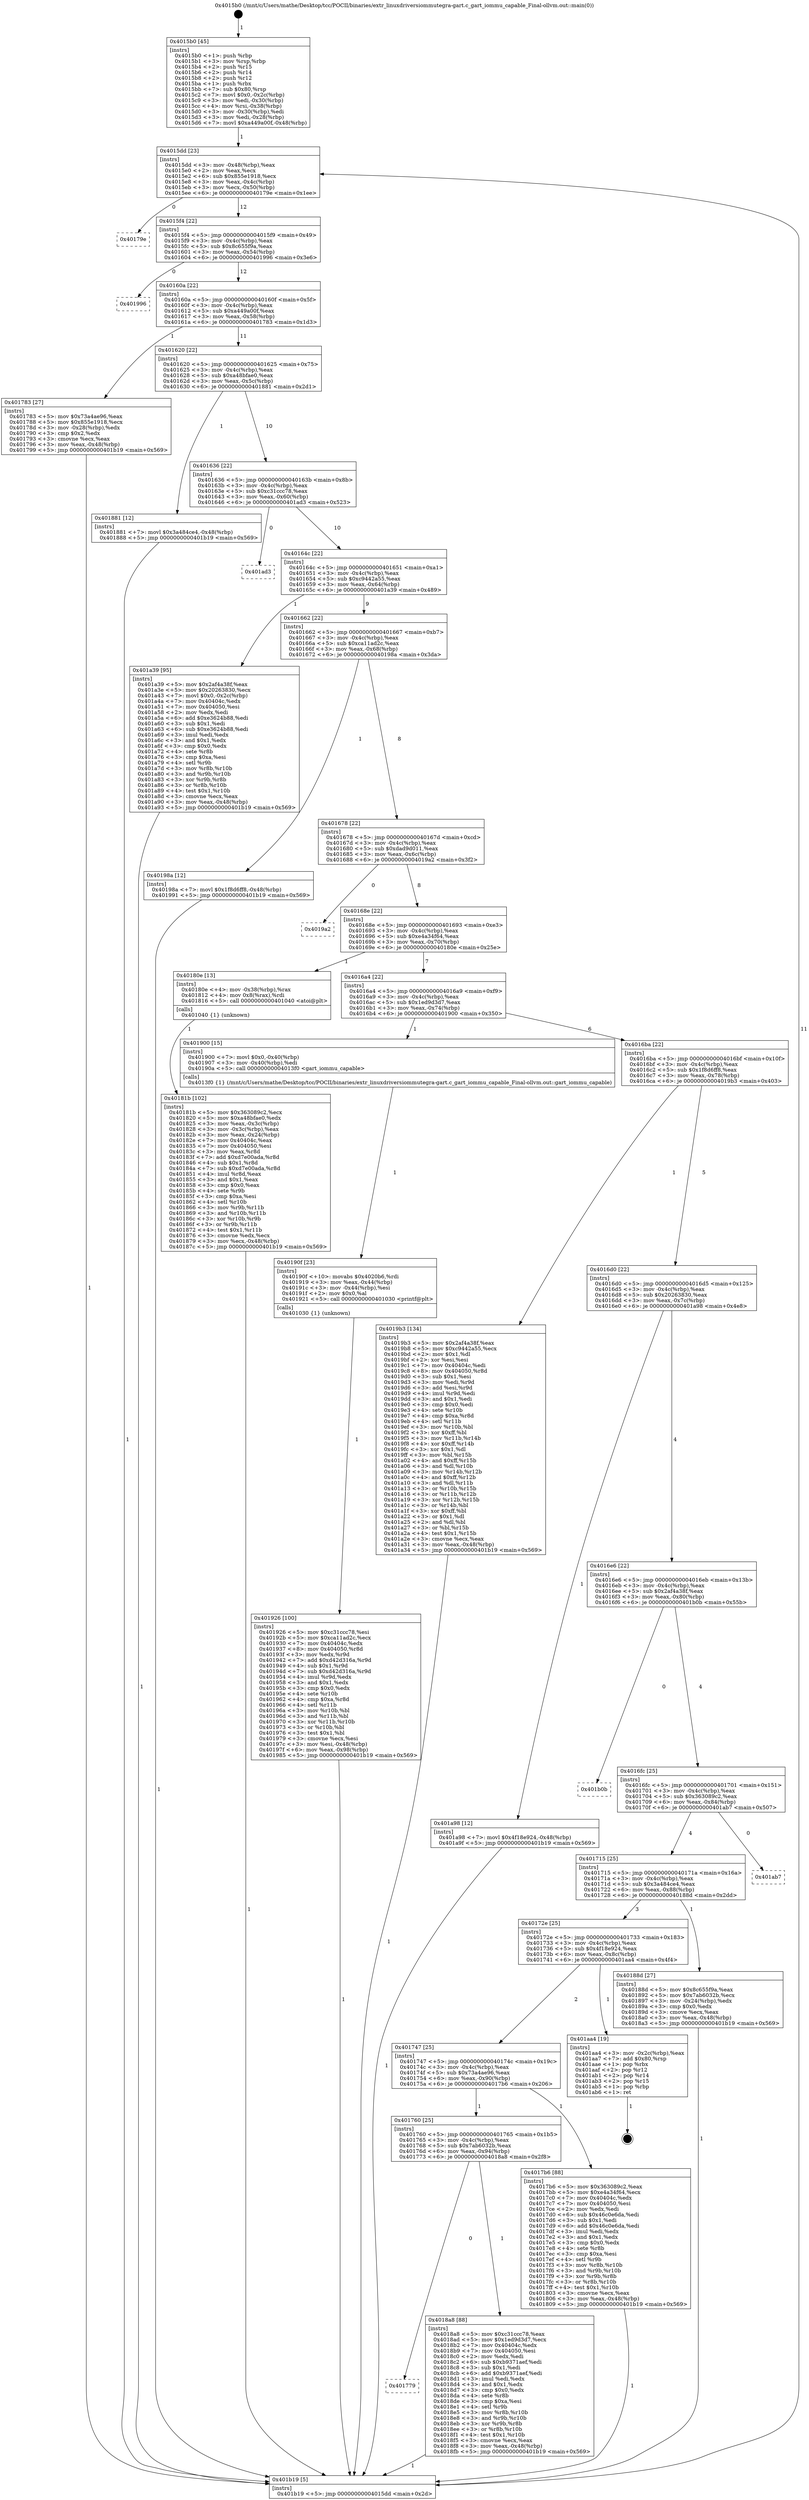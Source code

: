 digraph "0x4015b0" {
  label = "0x4015b0 (/mnt/c/Users/mathe/Desktop/tcc/POCII/binaries/extr_linuxdriversiommutegra-gart.c_gart_iommu_capable_Final-ollvm.out::main(0))"
  labelloc = "t"
  node[shape=record]

  Entry [label="",width=0.3,height=0.3,shape=circle,fillcolor=black,style=filled]
  "0x4015dd" [label="{
     0x4015dd [23]\l
     | [instrs]\l
     &nbsp;&nbsp;0x4015dd \<+3\>: mov -0x48(%rbp),%eax\l
     &nbsp;&nbsp;0x4015e0 \<+2\>: mov %eax,%ecx\l
     &nbsp;&nbsp;0x4015e2 \<+6\>: sub $0x855e1918,%ecx\l
     &nbsp;&nbsp;0x4015e8 \<+3\>: mov %eax,-0x4c(%rbp)\l
     &nbsp;&nbsp;0x4015eb \<+3\>: mov %ecx,-0x50(%rbp)\l
     &nbsp;&nbsp;0x4015ee \<+6\>: je 000000000040179e \<main+0x1ee\>\l
  }"]
  "0x40179e" [label="{
     0x40179e\l
  }", style=dashed]
  "0x4015f4" [label="{
     0x4015f4 [22]\l
     | [instrs]\l
     &nbsp;&nbsp;0x4015f4 \<+5\>: jmp 00000000004015f9 \<main+0x49\>\l
     &nbsp;&nbsp;0x4015f9 \<+3\>: mov -0x4c(%rbp),%eax\l
     &nbsp;&nbsp;0x4015fc \<+5\>: sub $0x8c655f9a,%eax\l
     &nbsp;&nbsp;0x401601 \<+3\>: mov %eax,-0x54(%rbp)\l
     &nbsp;&nbsp;0x401604 \<+6\>: je 0000000000401996 \<main+0x3e6\>\l
  }"]
  Exit [label="",width=0.3,height=0.3,shape=circle,fillcolor=black,style=filled,peripheries=2]
  "0x401996" [label="{
     0x401996\l
  }", style=dashed]
  "0x40160a" [label="{
     0x40160a [22]\l
     | [instrs]\l
     &nbsp;&nbsp;0x40160a \<+5\>: jmp 000000000040160f \<main+0x5f\>\l
     &nbsp;&nbsp;0x40160f \<+3\>: mov -0x4c(%rbp),%eax\l
     &nbsp;&nbsp;0x401612 \<+5\>: sub $0xa449a00f,%eax\l
     &nbsp;&nbsp;0x401617 \<+3\>: mov %eax,-0x58(%rbp)\l
     &nbsp;&nbsp;0x40161a \<+6\>: je 0000000000401783 \<main+0x1d3\>\l
  }"]
  "0x401926" [label="{
     0x401926 [100]\l
     | [instrs]\l
     &nbsp;&nbsp;0x401926 \<+5\>: mov $0xc31ccc78,%esi\l
     &nbsp;&nbsp;0x40192b \<+5\>: mov $0xca11ad2c,%ecx\l
     &nbsp;&nbsp;0x401930 \<+7\>: mov 0x40404c,%edx\l
     &nbsp;&nbsp;0x401937 \<+8\>: mov 0x404050,%r8d\l
     &nbsp;&nbsp;0x40193f \<+3\>: mov %edx,%r9d\l
     &nbsp;&nbsp;0x401942 \<+7\>: add $0xd42d316a,%r9d\l
     &nbsp;&nbsp;0x401949 \<+4\>: sub $0x1,%r9d\l
     &nbsp;&nbsp;0x40194d \<+7\>: sub $0xd42d316a,%r9d\l
     &nbsp;&nbsp;0x401954 \<+4\>: imul %r9d,%edx\l
     &nbsp;&nbsp;0x401958 \<+3\>: and $0x1,%edx\l
     &nbsp;&nbsp;0x40195b \<+3\>: cmp $0x0,%edx\l
     &nbsp;&nbsp;0x40195e \<+4\>: sete %r10b\l
     &nbsp;&nbsp;0x401962 \<+4\>: cmp $0xa,%r8d\l
     &nbsp;&nbsp;0x401966 \<+4\>: setl %r11b\l
     &nbsp;&nbsp;0x40196a \<+3\>: mov %r10b,%bl\l
     &nbsp;&nbsp;0x40196d \<+3\>: and %r11b,%bl\l
     &nbsp;&nbsp;0x401970 \<+3\>: xor %r11b,%r10b\l
     &nbsp;&nbsp;0x401973 \<+3\>: or %r10b,%bl\l
     &nbsp;&nbsp;0x401976 \<+3\>: test $0x1,%bl\l
     &nbsp;&nbsp;0x401979 \<+3\>: cmovne %ecx,%esi\l
     &nbsp;&nbsp;0x40197c \<+3\>: mov %esi,-0x48(%rbp)\l
     &nbsp;&nbsp;0x40197f \<+6\>: mov %eax,-0x98(%rbp)\l
     &nbsp;&nbsp;0x401985 \<+5\>: jmp 0000000000401b19 \<main+0x569\>\l
  }"]
  "0x401783" [label="{
     0x401783 [27]\l
     | [instrs]\l
     &nbsp;&nbsp;0x401783 \<+5\>: mov $0x73a4ae96,%eax\l
     &nbsp;&nbsp;0x401788 \<+5\>: mov $0x855e1918,%ecx\l
     &nbsp;&nbsp;0x40178d \<+3\>: mov -0x28(%rbp),%edx\l
     &nbsp;&nbsp;0x401790 \<+3\>: cmp $0x2,%edx\l
     &nbsp;&nbsp;0x401793 \<+3\>: cmovne %ecx,%eax\l
     &nbsp;&nbsp;0x401796 \<+3\>: mov %eax,-0x48(%rbp)\l
     &nbsp;&nbsp;0x401799 \<+5\>: jmp 0000000000401b19 \<main+0x569\>\l
  }"]
  "0x401620" [label="{
     0x401620 [22]\l
     | [instrs]\l
     &nbsp;&nbsp;0x401620 \<+5\>: jmp 0000000000401625 \<main+0x75\>\l
     &nbsp;&nbsp;0x401625 \<+3\>: mov -0x4c(%rbp),%eax\l
     &nbsp;&nbsp;0x401628 \<+5\>: sub $0xa48bfae0,%eax\l
     &nbsp;&nbsp;0x40162d \<+3\>: mov %eax,-0x5c(%rbp)\l
     &nbsp;&nbsp;0x401630 \<+6\>: je 0000000000401881 \<main+0x2d1\>\l
  }"]
  "0x401b19" [label="{
     0x401b19 [5]\l
     | [instrs]\l
     &nbsp;&nbsp;0x401b19 \<+5\>: jmp 00000000004015dd \<main+0x2d\>\l
  }"]
  "0x4015b0" [label="{
     0x4015b0 [45]\l
     | [instrs]\l
     &nbsp;&nbsp;0x4015b0 \<+1\>: push %rbp\l
     &nbsp;&nbsp;0x4015b1 \<+3\>: mov %rsp,%rbp\l
     &nbsp;&nbsp;0x4015b4 \<+2\>: push %r15\l
     &nbsp;&nbsp;0x4015b6 \<+2\>: push %r14\l
     &nbsp;&nbsp;0x4015b8 \<+2\>: push %r12\l
     &nbsp;&nbsp;0x4015ba \<+1\>: push %rbx\l
     &nbsp;&nbsp;0x4015bb \<+7\>: sub $0x80,%rsp\l
     &nbsp;&nbsp;0x4015c2 \<+7\>: movl $0x0,-0x2c(%rbp)\l
     &nbsp;&nbsp;0x4015c9 \<+3\>: mov %edi,-0x30(%rbp)\l
     &nbsp;&nbsp;0x4015cc \<+4\>: mov %rsi,-0x38(%rbp)\l
     &nbsp;&nbsp;0x4015d0 \<+3\>: mov -0x30(%rbp),%edi\l
     &nbsp;&nbsp;0x4015d3 \<+3\>: mov %edi,-0x28(%rbp)\l
     &nbsp;&nbsp;0x4015d6 \<+7\>: movl $0xa449a00f,-0x48(%rbp)\l
  }"]
  "0x40190f" [label="{
     0x40190f [23]\l
     | [instrs]\l
     &nbsp;&nbsp;0x40190f \<+10\>: movabs $0x4020b6,%rdi\l
     &nbsp;&nbsp;0x401919 \<+3\>: mov %eax,-0x44(%rbp)\l
     &nbsp;&nbsp;0x40191c \<+3\>: mov -0x44(%rbp),%esi\l
     &nbsp;&nbsp;0x40191f \<+2\>: mov $0x0,%al\l
     &nbsp;&nbsp;0x401921 \<+5\>: call 0000000000401030 \<printf@plt\>\l
     | [calls]\l
     &nbsp;&nbsp;0x401030 \{1\} (unknown)\l
  }"]
  "0x401881" [label="{
     0x401881 [12]\l
     | [instrs]\l
     &nbsp;&nbsp;0x401881 \<+7\>: movl $0x3a484ce4,-0x48(%rbp)\l
     &nbsp;&nbsp;0x401888 \<+5\>: jmp 0000000000401b19 \<main+0x569\>\l
  }"]
  "0x401636" [label="{
     0x401636 [22]\l
     | [instrs]\l
     &nbsp;&nbsp;0x401636 \<+5\>: jmp 000000000040163b \<main+0x8b\>\l
     &nbsp;&nbsp;0x40163b \<+3\>: mov -0x4c(%rbp),%eax\l
     &nbsp;&nbsp;0x40163e \<+5\>: sub $0xc31ccc78,%eax\l
     &nbsp;&nbsp;0x401643 \<+3\>: mov %eax,-0x60(%rbp)\l
     &nbsp;&nbsp;0x401646 \<+6\>: je 0000000000401ad3 \<main+0x523\>\l
  }"]
  "0x401779" [label="{
     0x401779\l
  }", style=dashed]
  "0x401ad3" [label="{
     0x401ad3\l
  }", style=dashed]
  "0x40164c" [label="{
     0x40164c [22]\l
     | [instrs]\l
     &nbsp;&nbsp;0x40164c \<+5\>: jmp 0000000000401651 \<main+0xa1\>\l
     &nbsp;&nbsp;0x401651 \<+3\>: mov -0x4c(%rbp),%eax\l
     &nbsp;&nbsp;0x401654 \<+5\>: sub $0xc9442a55,%eax\l
     &nbsp;&nbsp;0x401659 \<+3\>: mov %eax,-0x64(%rbp)\l
     &nbsp;&nbsp;0x40165c \<+6\>: je 0000000000401a39 \<main+0x489\>\l
  }"]
  "0x4018a8" [label="{
     0x4018a8 [88]\l
     | [instrs]\l
     &nbsp;&nbsp;0x4018a8 \<+5\>: mov $0xc31ccc78,%eax\l
     &nbsp;&nbsp;0x4018ad \<+5\>: mov $0x1ed9d3d7,%ecx\l
     &nbsp;&nbsp;0x4018b2 \<+7\>: mov 0x40404c,%edx\l
     &nbsp;&nbsp;0x4018b9 \<+7\>: mov 0x404050,%esi\l
     &nbsp;&nbsp;0x4018c0 \<+2\>: mov %edx,%edi\l
     &nbsp;&nbsp;0x4018c2 \<+6\>: sub $0xb9371aef,%edi\l
     &nbsp;&nbsp;0x4018c8 \<+3\>: sub $0x1,%edi\l
     &nbsp;&nbsp;0x4018cb \<+6\>: add $0xb9371aef,%edi\l
     &nbsp;&nbsp;0x4018d1 \<+3\>: imul %edi,%edx\l
     &nbsp;&nbsp;0x4018d4 \<+3\>: and $0x1,%edx\l
     &nbsp;&nbsp;0x4018d7 \<+3\>: cmp $0x0,%edx\l
     &nbsp;&nbsp;0x4018da \<+4\>: sete %r8b\l
     &nbsp;&nbsp;0x4018de \<+3\>: cmp $0xa,%esi\l
     &nbsp;&nbsp;0x4018e1 \<+4\>: setl %r9b\l
     &nbsp;&nbsp;0x4018e5 \<+3\>: mov %r8b,%r10b\l
     &nbsp;&nbsp;0x4018e8 \<+3\>: and %r9b,%r10b\l
     &nbsp;&nbsp;0x4018eb \<+3\>: xor %r9b,%r8b\l
     &nbsp;&nbsp;0x4018ee \<+3\>: or %r8b,%r10b\l
     &nbsp;&nbsp;0x4018f1 \<+4\>: test $0x1,%r10b\l
     &nbsp;&nbsp;0x4018f5 \<+3\>: cmovne %ecx,%eax\l
     &nbsp;&nbsp;0x4018f8 \<+3\>: mov %eax,-0x48(%rbp)\l
     &nbsp;&nbsp;0x4018fb \<+5\>: jmp 0000000000401b19 \<main+0x569\>\l
  }"]
  "0x401a39" [label="{
     0x401a39 [95]\l
     | [instrs]\l
     &nbsp;&nbsp;0x401a39 \<+5\>: mov $0x2af4a38f,%eax\l
     &nbsp;&nbsp;0x401a3e \<+5\>: mov $0x20263830,%ecx\l
     &nbsp;&nbsp;0x401a43 \<+7\>: movl $0x0,-0x2c(%rbp)\l
     &nbsp;&nbsp;0x401a4a \<+7\>: mov 0x40404c,%edx\l
     &nbsp;&nbsp;0x401a51 \<+7\>: mov 0x404050,%esi\l
     &nbsp;&nbsp;0x401a58 \<+2\>: mov %edx,%edi\l
     &nbsp;&nbsp;0x401a5a \<+6\>: add $0xe3624b88,%edi\l
     &nbsp;&nbsp;0x401a60 \<+3\>: sub $0x1,%edi\l
     &nbsp;&nbsp;0x401a63 \<+6\>: sub $0xe3624b88,%edi\l
     &nbsp;&nbsp;0x401a69 \<+3\>: imul %edi,%edx\l
     &nbsp;&nbsp;0x401a6c \<+3\>: and $0x1,%edx\l
     &nbsp;&nbsp;0x401a6f \<+3\>: cmp $0x0,%edx\l
     &nbsp;&nbsp;0x401a72 \<+4\>: sete %r8b\l
     &nbsp;&nbsp;0x401a76 \<+3\>: cmp $0xa,%esi\l
     &nbsp;&nbsp;0x401a79 \<+4\>: setl %r9b\l
     &nbsp;&nbsp;0x401a7d \<+3\>: mov %r8b,%r10b\l
     &nbsp;&nbsp;0x401a80 \<+3\>: and %r9b,%r10b\l
     &nbsp;&nbsp;0x401a83 \<+3\>: xor %r9b,%r8b\l
     &nbsp;&nbsp;0x401a86 \<+3\>: or %r8b,%r10b\l
     &nbsp;&nbsp;0x401a89 \<+4\>: test $0x1,%r10b\l
     &nbsp;&nbsp;0x401a8d \<+3\>: cmovne %ecx,%eax\l
     &nbsp;&nbsp;0x401a90 \<+3\>: mov %eax,-0x48(%rbp)\l
     &nbsp;&nbsp;0x401a93 \<+5\>: jmp 0000000000401b19 \<main+0x569\>\l
  }"]
  "0x401662" [label="{
     0x401662 [22]\l
     | [instrs]\l
     &nbsp;&nbsp;0x401662 \<+5\>: jmp 0000000000401667 \<main+0xb7\>\l
     &nbsp;&nbsp;0x401667 \<+3\>: mov -0x4c(%rbp),%eax\l
     &nbsp;&nbsp;0x40166a \<+5\>: sub $0xca11ad2c,%eax\l
     &nbsp;&nbsp;0x40166f \<+3\>: mov %eax,-0x68(%rbp)\l
     &nbsp;&nbsp;0x401672 \<+6\>: je 000000000040198a \<main+0x3da\>\l
  }"]
  "0x40181b" [label="{
     0x40181b [102]\l
     | [instrs]\l
     &nbsp;&nbsp;0x40181b \<+5\>: mov $0x363089c2,%ecx\l
     &nbsp;&nbsp;0x401820 \<+5\>: mov $0xa48bfae0,%edx\l
     &nbsp;&nbsp;0x401825 \<+3\>: mov %eax,-0x3c(%rbp)\l
     &nbsp;&nbsp;0x401828 \<+3\>: mov -0x3c(%rbp),%eax\l
     &nbsp;&nbsp;0x40182b \<+3\>: mov %eax,-0x24(%rbp)\l
     &nbsp;&nbsp;0x40182e \<+7\>: mov 0x40404c,%eax\l
     &nbsp;&nbsp;0x401835 \<+7\>: mov 0x404050,%esi\l
     &nbsp;&nbsp;0x40183c \<+3\>: mov %eax,%r8d\l
     &nbsp;&nbsp;0x40183f \<+7\>: add $0xd7e00ada,%r8d\l
     &nbsp;&nbsp;0x401846 \<+4\>: sub $0x1,%r8d\l
     &nbsp;&nbsp;0x40184a \<+7\>: sub $0xd7e00ada,%r8d\l
     &nbsp;&nbsp;0x401851 \<+4\>: imul %r8d,%eax\l
     &nbsp;&nbsp;0x401855 \<+3\>: and $0x1,%eax\l
     &nbsp;&nbsp;0x401858 \<+3\>: cmp $0x0,%eax\l
     &nbsp;&nbsp;0x40185b \<+4\>: sete %r9b\l
     &nbsp;&nbsp;0x40185f \<+3\>: cmp $0xa,%esi\l
     &nbsp;&nbsp;0x401862 \<+4\>: setl %r10b\l
     &nbsp;&nbsp;0x401866 \<+3\>: mov %r9b,%r11b\l
     &nbsp;&nbsp;0x401869 \<+3\>: and %r10b,%r11b\l
     &nbsp;&nbsp;0x40186c \<+3\>: xor %r10b,%r9b\l
     &nbsp;&nbsp;0x40186f \<+3\>: or %r9b,%r11b\l
     &nbsp;&nbsp;0x401872 \<+4\>: test $0x1,%r11b\l
     &nbsp;&nbsp;0x401876 \<+3\>: cmovne %edx,%ecx\l
     &nbsp;&nbsp;0x401879 \<+3\>: mov %ecx,-0x48(%rbp)\l
     &nbsp;&nbsp;0x40187c \<+5\>: jmp 0000000000401b19 \<main+0x569\>\l
  }"]
  "0x40198a" [label="{
     0x40198a [12]\l
     | [instrs]\l
     &nbsp;&nbsp;0x40198a \<+7\>: movl $0x1f8d6ff8,-0x48(%rbp)\l
     &nbsp;&nbsp;0x401991 \<+5\>: jmp 0000000000401b19 \<main+0x569\>\l
  }"]
  "0x401678" [label="{
     0x401678 [22]\l
     | [instrs]\l
     &nbsp;&nbsp;0x401678 \<+5\>: jmp 000000000040167d \<main+0xcd\>\l
     &nbsp;&nbsp;0x40167d \<+3\>: mov -0x4c(%rbp),%eax\l
     &nbsp;&nbsp;0x401680 \<+5\>: sub $0xdad9d011,%eax\l
     &nbsp;&nbsp;0x401685 \<+3\>: mov %eax,-0x6c(%rbp)\l
     &nbsp;&nbsp;0x401688 \<+6\>: je 00000000004019a2 \<main+0x3f2\>\l
  }"]
  "0x401760" [label="{
     0x401760 [25]\l
     | [instrs]\l
     &nbsp;&nbsp;0x401760 \<+5\>: jmp 0000000000401765 \<main+0x1b5\>\l
     &nbsp;&nbsp;0x401765 \<+3\>: mov -0x4c(%rbp),%eax\l
     &nbsp;&nbsp;0x401768 \<+5\>: sub $0x7ab6032b,%eax\l
     &nbsp;&nbsp;0x40176d \<+6\>: mov %eax,-0x94(%rbp)\l
     &nbsp;&nbsp;0x401773 \<+6\>: je 00000000004018a8 \<main+0x2f8\>\l
  }"]
  "0x4019a2" [label="{
     0x4019a2\l
  }", style=dashed]
  "0x40168e" [label="{
     0x40168e [22]\l
     | [instrs]\l
     &nbsp;&nbsp;0x40168e \<+5\>: jmp 0000000000401693 \<main+0xe3\>\l
     &nbsp;&nbsp;0x401693 \<+3\>: mov -0x4c(%rbp),%eax\l
     &nbsp;&nbsp;0x401696 \<+5\>: sub $0xe4a34f64,%eax\l
     &nbsp;&nbsp;0x40169b \<+3\>: mov %eax,-0x70(%rbp)\l
     &nbsp;&nbsp;0x40169e \<+6\>: je 000000000040180e \<main+0x25e\>\l
  }"]
  "0x4017b6" [label="{
     0x4017b6 [88]\l
     | [instrs]\l
     &nbsp;&nbsp;0x4017b6 \<+5\>: mov $0x363089c2,%eax\l
     &nbsp;&nbsp;0x4017bb \<+5\>: mov $0xe4a34f64,%ecx\l
     &nbsp;&nbsp;0x4017c0 \<+7\>: mov 0x40404c,%edx\l
     &nbsp;&nbsp;0x4017c7 \<+7\>: mov 0x404050,%esi\l
     &nbsp;&nbsp;0x4017ce \<+2\>: mov %edx,%edi\l
     &nbsp;&nbsp;0x4017d0 \<+6\>: sub $0x46c0e6da,%edi\l
     &nbsp;&nbsp;0x4017d6 \<+3\>: sub $0x1,%edi\l
     &nbsp;&nbsp;0x4017d9 \<+6\>: add $0x46c0e6da,%edi\l
     &nbsp;&nbsp;0x4017df \<+3\>: imul %edi,%edx\l
     &nbsp;&nbsp;0x4017e2 \<+3\>: and $0x1,%edx\l
     &nbsp;&nbsp;0x4017e5 \<+3\>: cmp $0x0,%edx\l
     &nbsp;&nbsp;0x4017e8 \<+4\>: sete %r8b\l
     &nbsp;&nbsp;0x4017ec \<+3\>: cmp $0xa,%esi\l
     &nbsp;&nbsp;0x4017ef \<+4\>: setl %r9b\l
     &nbsp;&nbsp;0x4017f3 \<+3\>: mov %r8b,%r10b\l
     &nbsp;&nbsp;0x4017f6 \<+3\>: and %r9b,%r10b\l
     &nbsp;&nbsp;0x4017f9 \<+3\>: xor %r9b,%r8b\l
     &nbsp;&nbsp;0x4017fc \<+3\>: or %r8b,%r10b\l
     &nbsp;&nbsp;0x4017ff \<+4\>: test $0x1,%r10b\l
     &nbsp;&nbsp;0x401803 \<+3\>: cmovne %ecx,%eax\l
     &nbsp;&nbsp;0x401806 \<+3\>: mov %eax,-0x48(%rbp)\l
     &nbsp;&nbsp;0x401809 \<+5\>: jmp 0000000000401b19 \<main+0x569\>\l
  }"]
  "0x40180e" [label="{
     0x40180e [13]\l
     | [instrs]\l
     &nbsp;&nbsp;0x40180e \<+4\>: mov -0x38(%rbp),%rax\l
     &nbsp;&nbsp;0x401812 \<+4\>: mov 0x8(%rax),%rdi\l
     &nbsp;&nbsp;0x401816 \<+5\>: call 0000000000401040 \<atoi@plt\>\l
     | [calls]\l
     &nbsp;&nbsp;0x401040 \{1\} (unknown)\l
  }"]
  "0x4016a4" [label="{
     0x4016a4 [22]\l
     | [instrs]\l
     &nbsp;&nbsp;0x4016a4 \<+5\>: jmp 00000000004016a9 \<main+0xf9\>\l
     &nbsp;&nbsp;0x4016a9 \<+3\>: mov -0x4c(%rbp),%eax\l
     &nbsp;&nbsp;0x4016ac \<+5\>: sub $0x1ed9d3d7,%eax\l
     &nbsp;&nbsp;0x4016b1 \<+3\>: mov %eax,-0x74(%rbp)\l
     &nbsp;&nbsp;0x4016b4 \<+6\>: je 0000000000401900 \<main+0x350\>\l
  }"]
  "0x401747" [label="{
     0x401747 [25]\l
     | [instrs]\l
     &nbsp;&nbsp;0x401747 \<+5\>: jmp 000000000040174c \<main+0x19c\>\l
     &nbsp;&nbsp;0x40174c \<+3\>: mov -0x4c(%rbp),%eax\l
     &nbsp;&nbsp;0x40174f \<+5\>: sub $0x73a4ae96,%eax\l
     &nbsp;&nbsp;0x401754 \<+6\>: mov %eax,-0x90(%rbp)\l
     &nbsp;&nbsp;0x40175a \<+6\>: je 00000000004017b6 \<main+0x206\>\l
  }"]
  "0x401900" [label="{
     0x401900 [15]\l
     | [instrs]\l
     &nbsp;&nbsp;0x401900 \<+7\>: movl $0x0,-0x40(%rbp)\l
     &nbsp;&nbsp;0x401907 \<+3\>: mov -0x40(%rbp),%edi\l
     &nbsp;&nbsp;0x40190a \<+5\>: call 00000000004013f0 \<gart_iommu_capable\>\l
     | [calls]\l
     &nbsp;&nbsp;0x4013f0 \{1\} (/mnt/c/Users/mathe/Desktop/tcc/POCII/binaries/extr_linuxdriversiommutegra-gart.c_gart_iommu_capable_Final-ollvm.out::gart_iommu_capable)\l
  }"]
  "0x4016ba" [label="{
     0x4016ba [22]\l
     | [instrs]\l
     &nbsp;&nbsp;0x4016ba \<+5\>: jmp 00000000004016bf \<main+0x10f\>\l
     &nbsp;&nbsp;0x4016bf \<+3\>: mov -0x4c(%rbp),%eax\l
     &nbsp;&nbsp;0x4016c2 \<+5\>: sub $0x1f8d6ff8,%eax\l
     &nbsp;&nbsp;0x4016c7 \<+3\>: mov %eax,-0x78(%rbp)\l
     &nbsp;&nbsp;0x4016ca \<+6\>: je 00000000004019b3 \<main+0x403\>\l
  }"]
  "0x401aa4" [label="{
     0x401aa4 [19]\l
     | [instrs]\l
     &nbsp;&nbsp;0x401aa4 \<+3\>: mov -0x2c(%rbp),%eax\l
     &nbsp;&nbsp;0x401aa7 \<+7\>: add $0x80,%rsp\l
     &nbsp;&nbsp;0x401aae \<+1\>: pop %rbx\l
     &nbsp;&nbsp;0x401aaf \<+2\>: pop %r12\l
     &nbsp;&nbsp;0x401ab1 \<+2\>: pop %r14\l
     &nbsp;&nbsp;0x401ab3 \<+2\>: pop %r15\l
     &nbsp;&nbsp;0x401ab5 \<+1\>: pop %rbp\l
     &nbsp;&nbsp;0x401ab6 \<+1\>: ret\l
  }"]
  "0x4019b3" [label="{
     0x4019b3 [134]\l
     | [instrs]\l
     &nbsp;&nbsp;0x4019b3 \<+5\>: mov $0x2af4a38f,%eax\l
     &nbsp;&nbsp;0x4019b8 \<+5\>: mov $0xc9442a55,%ecx\l
     &nbsp;&nbsp;0x4019bd \<+2\>: mov $0x1,%dl\l
     &nbsp;&nbsp;0x4019bf \<+2\>: xor %esi,%esi\l
     &nbsp;&nbsp;0x4019c1 \<+7\>: mov 0x40404c,%edi\l
     &nbsp;&nbsp;0x4019c8 \<+8\>: mov 0x404050,%r8d\l
     &nbsp;&nbsp;0x4019d0 \<+3\>: sub $0x1,%esi\l
     &nbsp;&nbsp;0x4019d3 \<+3\>: mov %edi,%r9d\l
     &nbsp;&nbsp;0x4019d6 \<+3\>: add %esi,%r9d\l
     &nbsp;&nbsp;0x4019d9 \<+4\>: imul %r9d,%edi\l
     &nbsp;&nbsp;0x4019dd \<+3\>: and $0x1,%edi\l
     &nbsp;&nbsp;0x4019e0 \<+3\>: cmp $0x0,%edi\l
     &nbsp;&nbsp;0x4019e3 \<+4\>: sete %r10b\l
     &nbsp;&nbsp;0x4019e7 \<+4\>: cmp $0xa,%r8d\l
     &nbsp;&nbsp;0x4019eb \<+4\>: setl %r11b\l
     &nbsp;&nbsp;0x4019ef \<+3\>: mov %r10b,%bl\l
     &nbsp;&nbsp;0x4019f2 \<+3\>: xor $0xff,%bl\l
     &nbsp;&nbsp;0x4019f5 \<+3\>: mov %r11b,%r14b\l
     &nbsp;&nbsp;0x4019f8 \<+4\>: xor $0xff,%r14b\l
     &nbsp;&nbsp;0x4019fc \<+3\>: xor $0x1,%dl\l
     &nbsp;&nbsp;0x4019ff \<+3\>: mov %bl,%r15b\l
     &nbsp;&nbsp;0x401a02 \<+4\>: and $0xff,%r15b\l
     &nbsp;&nbsp;0x401a06 \<+3\>: and %dl,%r10b\l
     &nbsp;&nbsp;0x401a09 \<+3\>: mov %r14b,%r12b\l
     &nbsp;&nbsp;0x401a0c \<+4\>: and $0xff,%r12b\l
     &nbsp;&nbsp;0x401a10 \<+3\>: and %dl,%r11b\l
     &nbsp;&nbsp;0x401a13 \<+3\>: or %r10b,%r15b\l
     &nbsp;&nbsp;0x401a16 \<+3\>: or %r11b,%r12b\l
     &nbsp;&nbsp;0x401a19 \<+3\>: xor %r12b,%r15b\l
     &nbsp;&nbsp;0x401a1c \<+3\>: or %r14b,%bl\l
     &nbsp;&nbsp;0x401a1f \<+3\>: xor $0xff,%bl\l
     &nbsp;&nbsp;0x401a22 \<+3\>: or $0x1,%dl\l
     &nbsp;&nbsp;0x401a25 \<+2\>: and %dl,%bl\l
     &nbsp;&nbsp;0x401a27 \<+3\>: or %bl,%r15b\l
     &nbsp;&nbsp;0x401a2a \<+4\>: test $0x1,%r15b\l
     &nbsp;&nbsp;0x401a2e \<+3\>: cmovne %ecx,%eax\l
     &nbsp;&nbsp;0x401a31 \<+3\>: mov %eax,-0x48(%rbp)\l
     &nbsp;&nbsp;0x401a34 \<+5\>: jmp 0000000000401b19 \<main+0x569\>\l
  }"]
  "0x4016d0" [label="{
     0x4016d0 [22]\l
     | [instrs]\l
     &nbsp;&nbsp;0x4016d0 \<+5\>: jmp 00000000004016d5 \<main+0x125\>\l
     &nbsp;&nbsp;0x4016d5 \<+3\>: mov -0x4c(%rbp),%eax\l
     &nbsp;&nbsp;0x4016d8 \<+5\>: sub $0x20263830,%eax\l
     &nbsp;&nbsp;0x4016dd \<+3\>: mov %eax,-0x7c(%rbp)\l
     &nbsp;&nbsp;0x4016e0 \<+6\>: je 0000000000401a98 \<main+0x4e8\>\l
  }"]
  "0x40172e" [label="{
     0x40172e [25]\l
     | [instrs]\l
     &nbsp;&nbsp;0x40172e \<+5\>: jmp 0000000000401733 \<main+0x183\>\l
     &nbsp;&nbsp;0x401733 \<+3\>: mov -0x4c(%rbp),%eax\l
     &nbsp;&nbsp;0x401736 \<+5\>: sub $0x4f18e924,%eax\l
     &nbsp;&nbsp;0x40173b \<+6\>: mov %eax,-0x8c(%rbp)\l
     &nbsp;&nbsp;0x401741 \<+6\>: je 0000000000401aa4 \<main+0x4f4\>\l
  }"]
  "0x401a98" [label="{
     0x401a98 [12]\l
     | [instrs]\l
     &nbsp;&nbsp;0x401a98 \<+7\>: movl $0x4f18e924,-0x48(%rbp)\l
     &nbsp;&nbsp;0x401a9f \<+5\>: jmp 0000000000401b19 \<main+0x569\>\l
  }"]
  "0x4016e6" [label="{
     0x4016e6 [22]\l
     | [instrs]\l
     &nbsp;&nbsp;0x4016e6 \<+5\>: jmp 00000000004016eb \<main+0x13b\>\l
     &nbsp;&nbsp;0x4016eb \<+3\>: mov -0x4c(%rbp),%eax\l
     &nbsp;&nbsp;0x4016ee \<+5\>: sub $0x2af4a38f,%eax\l
     &nbsp;&nbsp;0x4016f3 \<+3\>: mov %eax,-0x80(%rbp)\l
     &nbsp;&nbsp;0x4016f6 \<+6\>: je 0000000000401b0b \<main+0x55b\>\l
  }"]
  "0x40188d" [label="{
     0x40188d [27]\l
     | [instrs]\l
     &nbsp;&nbsp;0x40188d \<+5\>: mov $0x8c655f9a,%eax\l
     &nbsp;&nbsp;0x401892 \<+5\>: mov $0x7ab6032b,%ecx\l
     &nbsp;&nbsp;0x401897 \<+3\>: mov -0x24(%rbp),%edx\l
     &nbsp;&nbsp;0x40189a \<+3\>: cmp $0x0,%edx\l
     &nbsp;&nbsp;0x40189d \<+3\>: cmove %ecx,%eax\l
     &nbsp;&nbsp;0x4018a0 \<+3\>: mov %eax,-0x48(%rbp)\l
     &nbsp;&nbsp;0x4018a3 \<+5\>: jmp 0000000000401b19 \<main+0x569\>\l
  }"]
  "0x401b0b" [label="{
     0x401b0b\l
  }", style=dashed]
  "0x4016fc" [label="{
     0x4016fc [25]\l
     | [instrs]\l
     &nbsp;&nbsp;0x4016fc \<+5\>: jmp 0000000000401701 \<main+0x151\>\l
     &nbsp;&nbsp;0x401701 \<+3\>: mov -0x4c(%rbp),%eax\l
     &nbsp;&nbsp;0x401704 \<+5\>: sub $0x363089c2,%eax\l
     &nbsp;&nbsp;0x401709 \<+6\>: mov %eax,-0x84(%rbp)\l
     &nbsp;&nbsp;0x40170f \<+6\>: je 0000000000401ab7 \<main+0x507\>\l
  }"]
  "0x401715" [label="{
     0x401715 [25]\l
     | [instrs]\l
     &nbsp;&nbsp;0x401715 \<+5\>: jmp 000000000040171a \<main+0x16a\>\l
     &nbsp;&nbsp;0x40171a \<+3\>: mov -0x4c(%rbp),%eax\l
     &nbsp;&nbsp;0x40171d \<+5\>: sub $0x3a484ce4,%eax\l
     &nbsp;&nbsp;0x401722 \<+6\>: mov %eax,-0x88(%rbp)\l
     &nbsp;&nbsp;0x401728 \<+6\>: je 000000000040188d \<main+0x2dd\>\l
  }"]
  "0x401ab7" [label="{
     0x401ab7\l
  }", style=dashed]
  Entry -> "0x4015b0" [label=" 1"]
  "0x4015dd" -> "0x40179e" [label=" 0"]
  "0x4015dd" -> "0x4015f4" [label=" 12"]
  "0x401aa4" -> Exit [label=" 1"]
  "0x4015f4" -> "0x401996" [label=" 0"]
  "0x4015f4" -> "0x40160a" [label=" 12"]
  "0x401a98" -> "0x401b19" [label=" 1"]
  "0x40160a" -> "0x401783" [label=" 1"]
  "0x40160a" -> "0x401620" [label=" 11"]
  "0x401783" -> "0x401b19" [label=" 1"]
  "0x4015b0" -> "0x4015dd" [label=" 1"]
  "0x401b19" -> "0x4015dd" [label=" 11"]
  "0x401a39" -> "0x401b19" [label=" 1"]
  "0x401620" -> "0x401881" [label=" 1"]
  "0x401620" -> "0x401636" [label=" 10"]
  "0x4019b3" -> "0x401b19" [label=" 1"]
  "0x401636" -> "0x401ad3" [label=" 0"]
  "0x401636" -> "0x40164c" [label=" 10"]
  "0x40198a" -> "0x401b19" [label=" 1"]
  "0x40164c" -> "0x401a39" [label=" 1"]
  "0x40164c" -> "0x401662" [label=" 9"]
  "0x401926" -> "0x401b19" [label=" 1"]
  "0x401662" -> "0x40198a" [label=" 1"]
  "0x401662" -> "0x401678" [label=" 8"]
  "0x401900" -> "0x40190f" [label=" 1"]
  "0x401678" -> "0x4019a2" [label=" 0"]
  "0x401678" -> "0x40168e" [label=" 8"]
  "0x4018a8" -> "0x401b19" [label=" 1"]
  "0x40168e" -> "0x40180e" [label=" 1"]
  "0x40168e" -> "0x4016a4" [label=" 7"]
  "0x401760" -> "0x401779" [label=" 0"]
  "0x4016a4" -> "0x401900" [label=" 1"]
  "0x4016a4" -> "0x4016ba" [label=" 6"]
  "0x40190f" -> "0x401926" [label=" 1"]
  "0x4016ba" -> "0x4019b3" [label=" 1"]
  "0x4016ba" -> "0x4016d0" [label=" 5"]
  "0x40188d" -> "0x401b19" [label=" 1"]
  "0x4016d0" -> "0x401a98" [label=" 1"]
  "0x4016d0" -> "0x4016e6" [label=" 4"]
  "0x40181b" -> "0x401b19" [label=" 1"]
  "0x4016e6" -> "0x401b0b" [label=" 0"]
  "0x4016e6" -> "0x4016fc" [label=" 4"]
  "0x40180e" -> "0x40181b" [label=" 1"]
  "0x4016fc" -> "0x401ab7" [label=" 0"]
  "0x4016fc" -> "0x401715" [label=" 4"]
  "0x4017b6" -> "0x401b19" [label=" 1"]
  "0x401715" -> "0x40188d" [label=" 1"]
  "0x401715" -> "0x40172e" [label=" 3"]
  "0x401881" -> "0x401b19" [label=" 1"]
  "0x40172e" -> "0x401aa4" [label=" 1"]
  "0x40172e" -> "0x401747" [label=" 2"]
  "0x401760" -> "0x4018a8" [label=" 1"]
  "0x401747" -> "0x4017b6" [label=" 1"]
  "0x401747" -> "0x401760" [label=" 1"]
}
